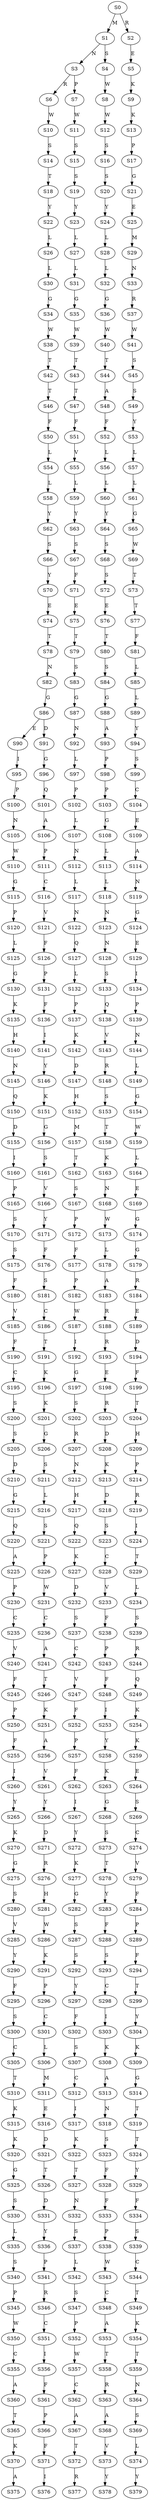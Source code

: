 strict digraph  {
	S0 -> S1 [ label = M ];
	S0 -> S2 [ label = R ];
	S1 -> S3 [ label = N ];
	S1 -> S4 [ label = S ];
	S2 -> S5 [ label = E ];
	S3 -> S6 [ label = R ];
	S3 -> S7 [ label = P ];
	S4 -> S8 [ label = W ];
	S5 -> S9 [ label = K ];
	S6 -> S10 [ label = W ];
	S7 -> S11 [ label = W ];
	S8 -> S12 [ label = W ];
	S9 -> S13 [ label = K ];
	S10 -> S14 [ label = S ];
	S11 -> S15 [ label = S ];
	S12 -> S16 [ label = S ];
	S13 -> S17 [ label = P ];
	S14 -> S18 [ label = T ];
	S15 -> S19 [ label = S ];
	S16 -> S20 [ label = S ];
	S17 -> S21 [ label = G ];
	S18 -> S22 [ label = Y ];
	S19 -> S23 [ label = Y ];
	S20 -> S24 [ label = Y ];
	S21 -> S25 [ label = E ];
	S22 -> S26 [ label = L ];
	S23 -> S27 [ label = L ];
	S24 -> S28 [ label = L ];
	S25 -> S29 [ label = M ];
	S26 -> S30 [ label = L ];
	S27 -> S31 [ label = L ];
	S28 -> S32 [ label = L ];
	S29 -> S33 [ label = N ];
	S30 -> S34 [ label = G ];
	S31 -> S35 [ label = G ];
	S32 -> S36 [ label = G ];
	S33 -> S37 [ label = R ];
	S34 -> S38 [ label = W ];
	S35 -> S39 [ label = W ];
	S36 -> S40 [ label = W ];
	S37 -> S41 [ label = W ];
	S38 -> S42 [ label = T ];
	S39 -> S43 [ label = T ];
	S40 -> S44 [ label = T ];
	S41 -> S45 [ label = S ];
	S42 -> S46 [ label = T ];
	S43 -> S47 [ label = T ];
	S44 -> S48 [ label = A ];
	S45 -> S49 [ label = S ];
	S46 -> S50 [ label = F ];
	S47 -> S51 [ label = F ];
	S48 -> S52 [ label = F ];
	S49 -> S53 [ label = Y ];
	S50 -> S54 [ label = L ];
	S51 -> S55 [ label = V ];
	S52 -> S56 [ label = L ];
	S53 -> S57 [ label = L ];
	S54 -> S58 [ label = L ];
	S55 -> S59 [ label = L ];
	S56 -> S60 [ label = L ];
	S57 -> S61 [ label = L ];
	S58 -> S62 [ label = Y ];
	S59 -> S63 [ label = Y ];
	S60 -> S64 [ label = Y ];
	S61 -> S65 [ label = G ];
	S62 -> S66 [ label = S ];
	S63 -> S67 [ label = S ];
	S64 -> S68 [ label = S ];
	S65 -> S69 [ label = W ];
	S66 -> S70 [ label = Y ];
	S67 -> S71 [ label = F ];
	S68 -> S72 [ label = S ];
	S69 -> S73 [ label = T ];
	S70 -> S74 [ label = E ];
	S71 -> S75 [ label = E ];
	S72 -> S76 [ label = E ];
	S73 -> S77 [ label = T ];
	S74 -> S78 [ label = T ];
	S75 -> S79 [ label = T ];
	S76 -> S80 [ label = T ];
	S77 -> S81 [ label = F ];
	S78 -> S82 [ label = N ];
	S79 -> S83 [ label = S ];
	S80 -> S84 [ label = S ];
	S81 -> S85 [ label = L ];
	S82 -> S86 [ label = G ];
	S83 -> S87 [ label = G ];
	S84 -> S88 [ label = G ];
	S85 -> S89 [ label = L ];
	S86 -> S90 [ label = E ];
	S86 -> S91 [ label = D ];
	S87 -> S92 [ label = N ];
	S88 -> S93 [ label = A ];
	S89 -> S94 [ label = Y ];
	S90 -> S95 [ label = I ];
	S91 -> S96 [ label = G ];
	S92 -> S97 [ label = L ];
	S93 -> S98 [ label = P ];
	S94 -> S99 [ label = S ];
	S95 -> S100 [ label = P ];
	S96 -> S101 [ label = Q ];
	S97 -> S102 [ label = P ];
	S98 -> S103 [ label = P ];
	S99 -> S104 [ label = C ];
	S100 -> S105 [ label = N ];
	S101 -> S106 [ label = A ];
	S102 -> S107 [ label = L ];
	S103 -> S108 [ label = G ];
	S104 -> S109 [ label = E ];
	S105 -> S110 [ label = W ];
	S106 -> S111 [ label = P ];
	S107 -> S112 [ label = N ];
	S108 -> S113 [ label = L ];
	S109 -> S114 [ label = A ];
	S110 -> S115 [ label = G ];
	S111 -> S116 [ label = C ];
	S112 -> S117 [ label = L ];
	S113 -> S118 [ label = L ];
	S114 -> S119 [ label = N ];
	S115 -> S120 [ label = P ];
	S116 -> S121 [ label = V ];
	S117 -> S122 [ label = N ];
	S118 -> S123 [ label = N ];
	S119 -> S124 [ label = G ];
	S120 -> S125 [ label = L ];
	S121 -> S126 [ label = F ];
	S122 -> S127 [ label = Q ];
	S123 -> S128 [ label = N ];
	S124 -> S129 [ label = E ];
	S125 -> S130 [ label = G ];
	S126 -> S131 [ label = P ];
	S127 -> S132 [ label = L ];
	S128 -> S133 [ label = S ];
	S129 -> S134 [ label = I ];
	S130 -> S135 [ label = K ];
	S131 -> S136 [ label = F ];
	S132 -> S137 [ label = P ];
	S133 -> S138 [ label = Q ];
	S134 -> S139 [ label = P ];
	S135 -> S140 [ label = H ];
	S136 -> S141 [ label = I ];
	S137 -> S142 [ label = K ];
	S138 -> S143 [ label = V ];
	S139 -> S144 [ label = N ];
	S140 -> S145 [ label = N ];
	S141 -> S146 [ label = Y ];
	S142 -> S147 [ label = D ];
	S143 -> S148 [ label = R ];
	S144 -> S149 [ label = L ];
	S145 -> S150 [ label = Q ];
	S146 -> S151 [ label = K ];
	S147 -> S152 [ label = H ];
	S148 -> S153 [ label = S ];
	S149 -> S154 [ label = G ];
	S150 -> S155 [ label = D ];
	S151 -> S156 [ label = G ];
	S152 -> S157 [ label = M ];
	S153 -> S158 [ label = T ];
	S154 -> S159 [ label = W ];
	S155 -> S160 [ label = I ];
	S156 -> S161 [ label = S ];
	S157 -> S162 [ label = T ];
	S158 -> S163 [ label = K ];
	S159 -> S164 [ label = L ];
	S160 -> S165 [ label = P ];
	S161 -> S166 [ label = V ];
	S162 -> S167 [ label = S ];
	S163 -> S168 [ label = N ];
	S164 -> S169 [ label = E ];
	S165 -> S170 [ label = S ];
	S166 -> S171 [ label = Y ];
	S167 -> S172 [ label = P ];
	S168 -> S173 [ label = W ];
	S169 -> S174 [ label = G ];
	S170 -> S175 [ label = S ];
	S171 -> S176 [ label = F ];
	S172 -> S177 [ label = F ];
	S173 -> S178 [ label = L ];
	S174 -> S179 [ label = G ];
	S175 -> S180 [ label = F ];
	S176 -> S181 [ label = S ];
	S177 -> S182 [ label = P ];
	S178 -> S183 [ label = A ];
	S179 -> S184 [ label = R ];
	S180 -> S185 [ label = V ];
	S181 -> S186 [ label = C ];
	S182 -> S187 [ label = W ];
	S183 -> S188 [ label = R ];
	S184 -> S189 [ label = E ];
	S185 -> S190 [ label = F ];
	S186 -> S191 [ label = T ];
	S187 -> S192 [ label = I ];
	S188 -> S193 [ label = R ];
	S189 -> S194 [ label = D ];
	S190 -> S195 [ label = C ];
	S191 -> S196 [ label = K ];
	S192 -> S197 [ label = G ];
	S193 -> S198 [ label = E ];
	S194 -> S199 [ label = F ];
	S195 -> S200 [ label = S ];
	S196 -> S201 [ label = K ];
	S197 -> S202 [ label = S ];
	S198 -> S203 [ label = R ];
	S199 -> S204 [ label = T ];
	S200 -> S205 [ label = S ];
	S201 -> S206 [ label = G ];
	S202 -> S207 [ label = R ];
	S203 -> S208 [ label = D ];
	S204 -> S209 [ label = H ];
	S205 -> S210 [ label = D ];
	S206 -> S211 [ label = S ];
	S207 -> S212 [ label = N ];
	S208 -> S213 [ label = K ];
	S209 -> S214 [ label = P ];
	S210 -> S215 [ label = G ];
	S211 -> S216 [ label = L ];
	S212 -> S217 [ label = H ];
	S213 -> S218 [ label = D ];
	S214 -> S219 [ label = R ];
	S215 -> S220 [ label = Q ];
	S216 -> S221 [ label = S ];
	S217 -> S222 [ label = Q ];
	S218 -> S223 [ label = S ];
	S219 -> S224 [ label = I ];
	S220 -> S225 [ label = A ];
	S221 -> S226 [ label = P ];
	S222 -> S227 [ label = K ];
	S223 -> S228 [ label = C ];
	S224 -> S229 [ label = T ];
	S225 -> S230 [ label = P ];
	S226 -> S231 [ label = W ];
	S227 -> S232 [ label = D ];
	S228 -> S233 [ label = V ];
	S229 -> S234 [ label = L ];
	S230 -> S235 [ label = C ];
	S231 -> S236 [ label = C ];
	S232 -> S237 [ label = S ];
	S233 -> S238 [ label = F ];
	S234 -> S239 [ label = S ];
	S235 -> S240 [ label = V ];
	S236 -> S241 [ label = A ];
	S237 -> S242 [ label = C ];
	S238 -> S243 [ label = P ];
	S239 -> S244 [ label = R ];
	S240 -> S245 [ label = F ];
	S241 -> S246 [ label = T ];
	S242 -> S247 [ label = V ];
	S243 -> S248 [ label = F ];
	S244 -> S249 [ label = Q ];
	S245 -> S250 [ label = P ];
	S246 -> S251 [ label = K ];
	S247 -> S252 [ label = F ];
	S248 -> S253 [ label = I ];
	S249 -> S254 [ label = K ];
	S250 -> S255 [ label = F ];
	S251 -> S256 [ label = A ];
	S252 -> S257 [ label = P ];
	S253 -> S258 [ label = Y ];
	S254 -> S259 [ label = K ];
	S255 -> S260 [ label = I ];
	S256 -> S261 [ label = V ];
	S257 -> S262 [ label = F ];
	S258 -> S263 [ label = K ];
	S259 -> S264 [ label = E ];
	S260 -> S265 [ label = Y ];
	S261 -> S266 [ label = Y ];
	S262 -> S267 [ label = I ];
	S263 -> S268 [ label = G ];
	S264 -> S269 [ label = S ];
	S265 -> S270 [ label = K ];
	S266 -> S271 [ label = D ];
	S267 -> S272 [ label = Y ];
	S268 -> S273 [ label = S ];
	S269 -> S274 [ label = C ];
	S270 -> S275 [ label = G ];
	S271 -> S276 [ label = R ];
	S272 -> S277 [ label = K ];
	S273 -> S278 [ label = T ];
	S274 -> S279 [ label = V ];
	S275 -> S280 [ label = S ];
	S276 -> S281 [ label = H ];
	S277 -> S282 [ label = G ];
	S278 -> S283 [ label = Y ];
	S279 -> S284 [ label = F ];
	S280 -> S285 [ label = V ];
	S281 -> S286 [ label = W ];
	S282 -> S287 [ label = S ];
	S283 -> S288 [ label = F ];
	S284 -> S289 [ label = P ];
	S285 -> S290 [ label = Y ];
	S286 -> S291 [ label = K ];
	S287 -> S292 [ label = S ];
	S288 -> S293 [ label = S ];
	S289 -> S294 [ label = F ];
	S290 -> S295 [ label = F ];
	S291 -> S296 [ label = P ];
	S292 -> S297 [ label = Y ];
	S293 -> S298 [ label = C ];
	S294 -> S299 [ label = T ];
	S295 -> S300 [ label = S ];
	S296 -> S301 [ label = C ];
	S297 -> S302 [ label = F ];
	S298 -> S303 [ label = I ];
	S299 -> S304 [ label = Y ];
	S300 -> S305 [ label = C ];
	S301 -> S306 [ label = L ];
	S302 -> S307 [ label = S ];
	S303 -> S308 [ label = K ];
	S304 -> S309 [ label = K ];
	S305 -> S310 [ label = T ];
	S306 -> S311 [ label = M ];
	S307 -> S312 [ label = C ];
	S308 -> S313 [ label = A ];
	S309 -> S314 [ label = G ];
	S310 -> S315 [ label = K ];
	S311 -> S316 [ label = E ];
	S312 -> S317 [ label = I ];
	S313 -> S318 [ label = N ];
	S314 -> S319 [ label = T ];
	S315 -> S320 [ label = K ];
	S316 -> S321 [ label = D ];
	S317 -> S322 [ label = K ];
	S318 -> S323 [ label = S ];
	S319 -> S324 [ label = T ];
	S320 -> S325 [ label = G ];
	S321 -> S326 [ label = T ];
	S322 -> S327 [ label = T ];
	S323 -> S328 [ label = F ];
	S324 -> S329 [ label = Y ];
	S325 -> S330 [ label = S ];
	S326 -> S331 [ label = D ];
	S327 -> S332 [ label = N ];
	S328 -> S333 [ label = F ];
	S329 -> S334 [ label = F ];
	S330 -> S335 [ label = L ];
	S331 -> S336 [ label = Y ];
	S332 -> S337 [ label = S ];
	S333 -> S338 [ label = P ];
	S334 -> S339 [ label = S ];
	S335 -> S340 [ label = S ];
	S336 -> S341 [ label = P ];
	S337 -> S342 [ label = L ];
	S338 -> S343 [ label = W ];
	S339 -> S344 [ label = C ];
	S340 -> S345 [ label = P ];
	S341 -> S346 [ label = R ];
	S342 -> S347 [ label = S ];
	S343 -> S348 [ label = C ];
	S344 -> S349 [ label = T ];
	S345 -> S350 [ label = W ];
	S346 -> S351 [ label = C ];
	S347 -> S352 [ label = P ];
	S348 -> S353 [ label = A ];
	S349 -> S354 [ label = K ];
	S350 -> S355 [ label = C ];
	S351 -> S356 [ label = I ];
	S352 -> S357 [ label = W ];
	S353 -> S358 [ label = T ];
	S354 -> S359 [ label = T ];
	S355 -> S360 [ label = A ];
	S356 -> S361 [ label = F ];
	S357 -> S362 [ label = C ];
	S358 -> S363 [ label = R ];
	S359 -> S364 [ label = N ];
	S360 -> S365 [ label = T ];
	S361 -> S366 [ label = P ];
	S362 -> S367 [ label = A ];
	S363 -> S368 [ label = A ];
	S364 -> S369 [ label = S ];
	S365 -> S370 [ label = K ];
	S366 -> S371 [ label = F ];
	S367 -> S372 [ label = T ];
	S368 -> S373 [ label = V ];
	S369 -> S374 [ label = L ];
	S370 -> S375 [ label = A ];
	S371 -> S376 [ label = I ];
	S372 -> S377 [ label = R ];
	S373 -> S378 [ label = Y ];
	S374 -> S379 [ label = Y ];
}
